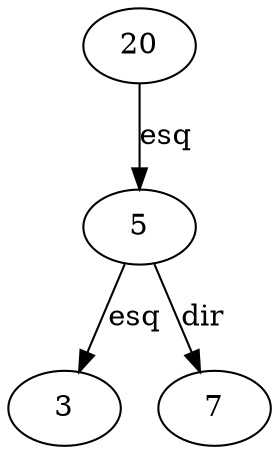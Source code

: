 digraph ArvoreBin {
  20;
  20 -> 5 [label="esq"];
  5;
  5 -> 3 [label="esq"];
  3;
  5 -> 7 [label="dir"];
  7;
}
